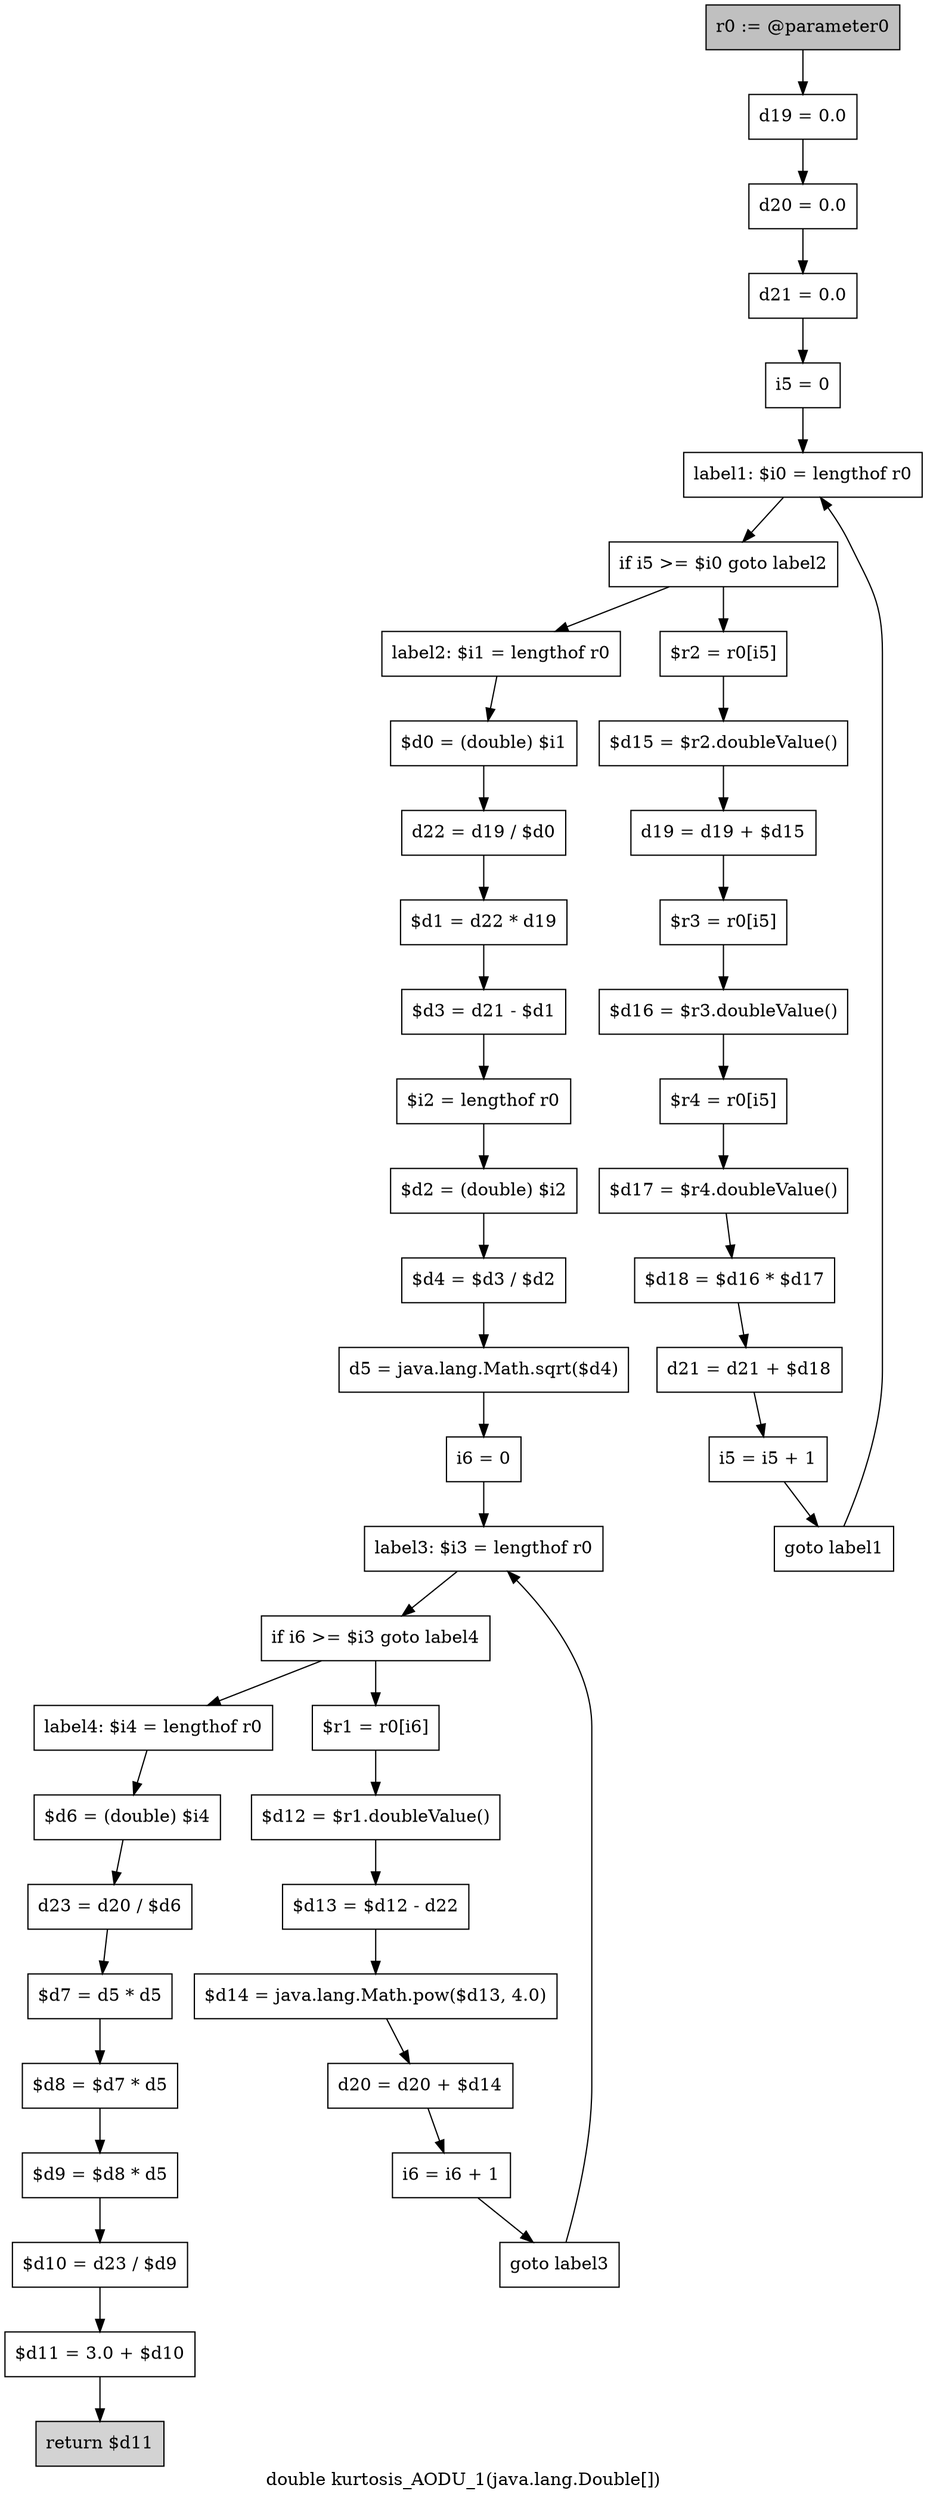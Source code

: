 digraph "double kurtosis_AODU_1(java.lang.Double[])" {
    label="double kurtosis_AODU_1(java.lang.Double[])";
    node [shape=box];
    "0" [style=filled,fillcolor=gray,label="r0 := @parameter0",];
    "1" [label="d19 = 0.0",];
    "0"->"1";
    "2" [label="d20 = 0.0",];
    "1"->"2";
    "3" [label="d21 = 0.0",];
    "2"->"3";
    "4" [label="i5 = 0",];
    "3"->"4";
    "5" [label="label1: $i0 = lengthof r0",];
    "4"->"5";
    "6" [label="if i5 >= $i0 goto label2",];
    "5"->"6";
    "7" [label="$r2 = r0[i5]",];
    "6"->"7";
    "18" [label="label2: $i1 = lengthof r0",];
    "6"->"18";
    "8" [label="$d15 = $r2.doubleValue()",];
    "7"->"8";
    "9" [label="d19 = d19 + $d15",];
    "8"->"9";
    "10" [label="$r3 = r0[i5]",];
    "9"->"10";
    "11" [label="$d16 = $r3.doubleValue()",];
    "10"->"11";
    "12" [label="$r4 = r0[i5]",];
    "11"->"12";
    "13" [label="$d17 = $r4.doubleValue()",];
    "12"->"13";
    "14" [label="$d18 = $d16 * $d17",];
    "13"->"14";
    "15" [label="d21 = d21 + $d18",];
    "14"->"15";
    "16" [label="i5 = i5 + 1",];
    "15"->"16";
    "17" [label="goto label1",];
    "16"->"17";
    "17"->"5";
    "19" [label="$d0 = (double) $i1",];
    "18"->"19";
    "20" [label="d22 = d19 / $d0",];
    "19"->"20";
    "21" [label="$d1 = d22 * d19",];
    "20"->"21";
    "22" [label="$d3 = d21 - $d1",];
    "21"->"22";
    "23" [label="$i2 = lengthof r0",];
    "22"->"23";
    "24" [label="$d2 = (double) $i2",];
    "23"->"24";
    "25" [label="$d4 = $d3 / $d2",];
    "24"->"25";
    "26" [label="d5 = java.lang.Math.sqrt($d4)",];
    "25"->"26";
    "27" [label="i6 = 0",];
    "26"->"27";
    "28" [label="label3: $i3 = lengthof r0",];
    "27"->"28";
    "29" [label="if i6 >= $i3 goto label4",];
    "28"->"29";
    "30" [label="$r1 = r0[i6]",];
    "29"->"30";
    "37" [label="label4: $i4 = lengthof r0",];
    "29"->"37";
    "31" [label="$d12 = $r1.doubleValue()",];
    "30"->"31";
    "32" [label="$d13 = $d12 - d22",];
    "31"->"32";
    "33" [label="$d14 = java.lang.Math.pow($d13, 4.0)",];
    "32"->"33";
    "34" [label="d20 = d20 + $d14",];
    "33"->"34";
    "35" [label="i6 = i6 + 1",];
    "34"->"35";
    "36" [label="goto label3",];
    "35"->"36";
    "36"->"28";
    "38" [label="$d6 = (double) $i4",];
    "37"->"38";
    "39" [label="d23 = d20 / $d6",];
    "38"->"39";
    "40" [label="$d7 = d5 * d5",];
    "39"->"40";
    "41" [label="$d8 = $d7 * d5",];
    "40"->"41";
    "42" [label="$d9 = $d8 * d5",];
    "41"->"42";
    "43" [label="$d10 = d23 / $d9",];
    "42"->"43";
    "44" [label="$d11 = 3.0 + $d10",];
    "43"->"44";
    "45" [style=filled,fillcolor=lightgray,label="return $d11",];
    "44"->"45";
}
